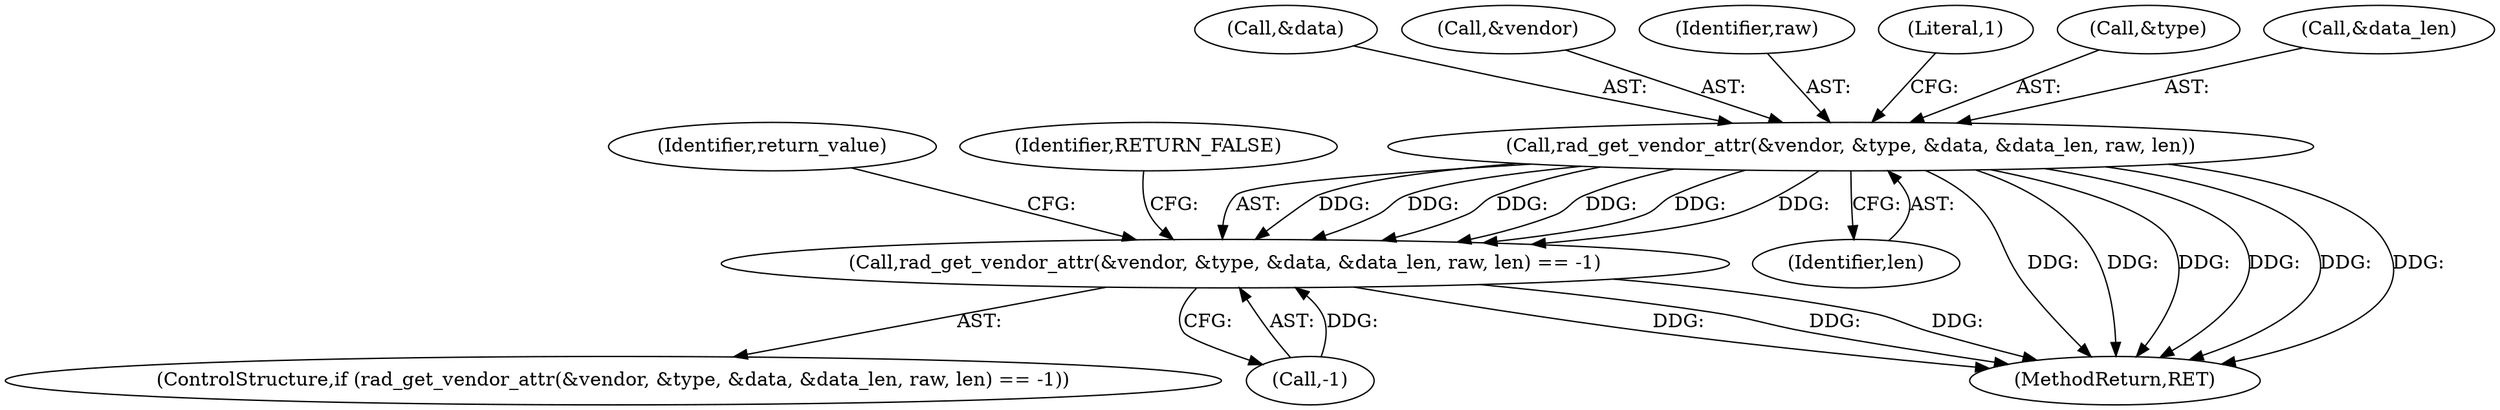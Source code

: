 digraph "0_php-radius_13c149b051f82b709e8d7cc32111e84b49d57234@pointer" {
"1000113" [label="(Call,rad_get_vendor_attr(&vendor, &type, &data, &data_len, raw, len))"];
"1000112" [label="(Call,rad_get_vendor_attr(&vendor, &type, &data, &data_len, raw, len) == -1)"];
"1000118" [label="(Call,&data)"];
"1000114" [label="(Call,&vendor)"];
"1000123" [label="(Identifier,len)"];
"1000113" [label="(Call,rad_get_vendor_attr(&vendor, &type, &data, &data_len, raw, len))"];
"1000111" [label="(ControlStructure,if (rad_get_vendor_attr(&vendor, &type, &data, &data_len, raw, len) == -1))"];
"1000122" [label="(Identifier,raw)"];
"1000112" [label="(Call,rad_get_vendor_attr(&vendor, &type, &data, &data_len, raw, len) == -1)"];
"1000125" [label="(Literal,1)"];
"1000124" [label="(Call,-1)"];
"1000149" [label="(MethodReturn,RET)"];
"1000116" [label="(Call,&type)"];
"1000120" [label="(Call,&data_len)"];
"1000131" [label="(Identifier,return_value)"];
"1000127" [label="(Identifier,RETURN_FALSE)"];
"1000113" -> "1000112"  [label="AST: "];
"1000113" -> "1000123"  [label="CFG: "];
"1000114" -> "1000113"  [label="AST: "];
"1000116" -> "1000113"  [label="AST: "];
"1000118" -> "1000113"  [label="AST: "];
"1000120" -> "1000113"  [label="AST: "];
"1000122" -> "1000113"  [label="AST: "];
"1000123" -> "1000113"  [label="AST: "];
"1000125" -> "1000113"  [label="CFG: "];
"1000113" -> "1000149"  [label="DDG: "];
"1000113" -> "1000149"  [label="DDG: "];
"1000113" -> "1000149"  [label="DDG: "];
"1000113" -> "1000149"  [label="DDG: "];
"1000113" -> "1000149"  [label="DDG: "];
"1000113" -> "1000149"  [label="DDG: "];
"1000113" -> "1000112"  [label="DDG: "];
"1000113" -> "1000112"  [label="DDG: "];
"1000113" -> "1000112"  [label="DDG: "];
"1000113" -> "1000112"  [label="DDG: "];
"1000113" -> "1000112"  [label="DDG: "];
"1000113" -> "1000112"  [label="DDG: "];
"1000112" -> "1000111"  [label="AST: "];
"1000112" -> "1000124"  [label="CFG: "];
"1000124" -> "1000112"  [label="AST: "];
"1000127" -> "1000112"  [label="CFG: "];
"1000131" -> "1000112"  [label="CFG: "];
"1000112" -> "1000149"  [label="DDG: "];
"1000112" -> "1000149"  [label="DDG: "];
"1000112" -> "1000149"  [label="DDG: "];
"1000124" -> "1000112"  [label="DDG: "];
}
